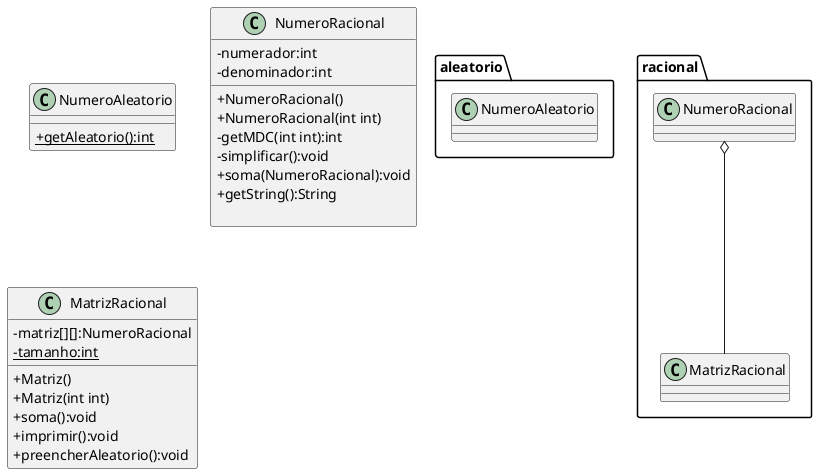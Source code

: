 @startuml
skinparam classAttributeIconSize 0

package "aleatorio"{
    class NumeroAleatorio
}

package "racional"{
    class NumeroRacional
    class MatrizRacional
}

NumeroRacional o-- MatrizRacional

class NumeroAleatorio{
    __
    {static} +getAleatorio():int
}

class NumeroRacional {
    -numerador:int 
    -denominador:int
    __
    +NumeroRacional()
    +NumeroRacional(int int)
    -getMDC(int int):int
    -simplificar():void
    +soma(NumeroRacional):void
    +getString():String

}

class MatrizRacional {
    -matriz[][]:NumeroRacional
    -{static}tamanho:int
    __
    +Matriz()
    +Matriz(int int)
    +soma():void
    +imprimir():void
    +preencherAleatorio():void
}

@enduml